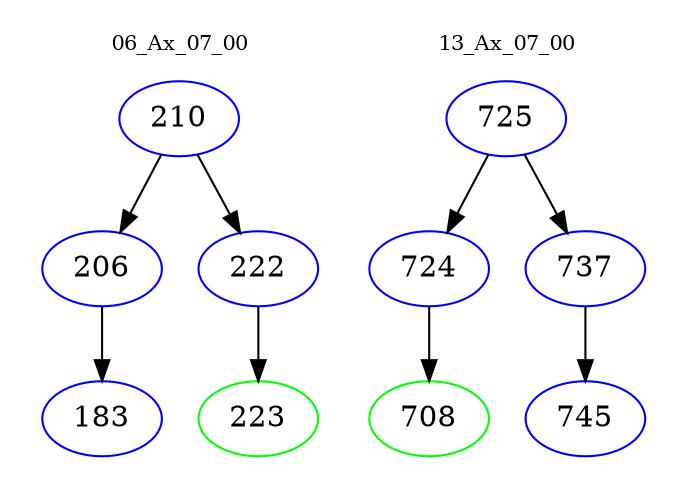 digraph{
subgraph cluster_0 {
color = white
label = "06_Ax_07_00";
fontsize=10;
T0_210 [label="210", color="blue"]
T0_210 -> T0_206 [color="black"]
T0_206 [label="206", color="blue"]
T0_206 -> T0_183 [color="black"]
T0_183 [label="183", color="blue"]
T0_210 -> T0_222 [color="black"]
T0_222 [label="222", color="blue"]
T0_222 -> T0_223 [color="black"]
T0_223 [label="223", color="green"]
}
subgraph cluster_1 {
color = white
label = "13_Ax_07_00";
fontsize=10;
T1_725 [label="725", color="blue"]
T1_725 -> T1_724 [color="black"]
T1_724 [label="724", color="blue"]
T1_724 -> T1_708 [color="black"]
T1_708 [label="708", color="green"]
T1_725 -> T1_737 [color="black"]
T1_737 [label="737", color="blue"]
T1_737 -> T1_745 [color="black"]
T1_745 [label="745", color="blue"]
}
}
